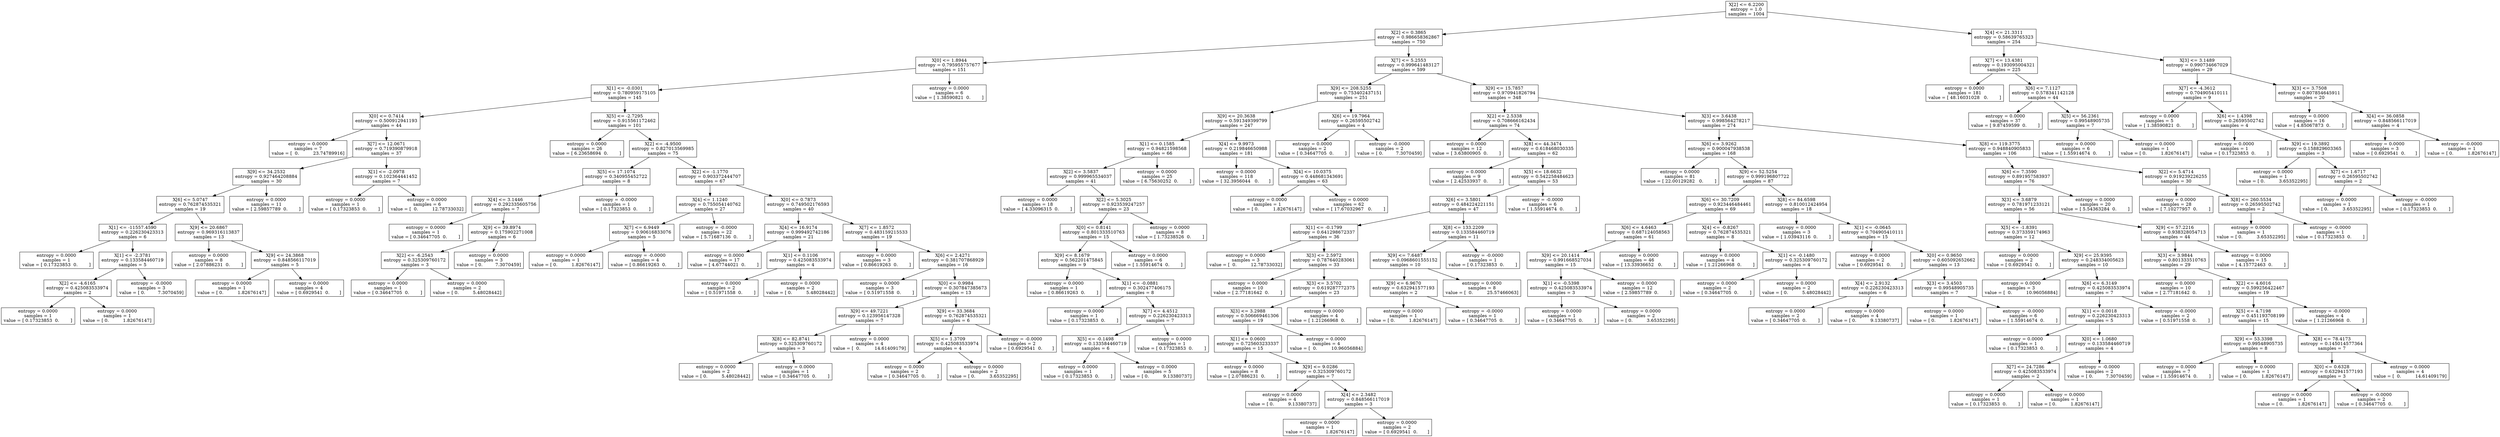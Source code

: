 digraph Tree {
0 [label="X[2] <= 6.2200\nentropy = 1.0\nsamples = 1004", shape="box"] ;
1 [label="X[2] <= 0.3865\nentropy = 0.986658362867\nsamples = 750", shape="box"] ;
0 -> 1 ;
2 [label="X[0] <= 1.8944\nentropy = 0.795955757677\nsamples = 151", shape="box"] ;
1 -> 2 ;
3 [label="X[1] <= -0.0301\nentropy = 0.780959175105\nsamples = 145", shape="box"] ;
2 -> 3 ;
4 [label="X[0] <= 0.7414\nentropy = 0.500912941193\nsamples = 44", shape="box"] ;
3 -> 4 ;
5 [label="entropy = 0.0000\nsamples = 7\nvalue = [  0.          23.74789916]", shape="box"] ;
4 -> 5 ;
6 [label="X[7] <= 12.0671\nentropy = 0.719390879918\nsamples = 37", shape="box"] ;
4 -> 6 ;
7 [label="X[9] <= 34.2532\nentropy = 0.927464208884\nsamples = 30", shape="box"] ;
6 -> 7 ;
8 [label="X[6] <= 5.0747\nentropy = 0.762874535321\nsamples = 19", shape="box"] ;
7 -> 8 ;
9 [label="X[1] <= -11557.4590\nentropy = 0.226230423313\nsamples = 6", shape="box"] ;
8 -> 9 ;
10 [label="entropy = 0.0000\nsamples = 1\nvalue = [ 0.17323853  0.        ]", shape="box"] ;
9 -> 10 ;
11 [label="X[1] <= -2.3781\nentropy = 0.133584460719\nsamples = 5", shape="box"] ;
9 -> 11 ;
12 [label="X[2] <= -4.6165\nentropy = 0.425083533974\nsamples = 2", shape="box"] ;
11 -> 12 ;
13 [label="entropy = 0.0000\nsamples = 1\nvalue = [ 0.17323853  0.        ]", shape="box"] ;
12 -> 13 ;
14 [label="entropy = 0.0000\nsamples = 1\nvalue = [ 0.          1.82676147]", shape="box"] ;
12 -> 14 ;
15 [label="entropy = -0.0000\nsamples = 3\nvalue = [ 0.         7.3070459]", shape="box"] ;
11 -> 15 ;
16 [label="X[9] <= 20.6867\nentropy = 0.969316113837\nsamples = 13", shape="box"] ;
8 -> 16 ;
17 [label="entropy = 0.0000\nsamples = 8\nvalue = [ 2.07886231  0.        ]", shape="box"] ;
16 -> 17 ;
18 [label="X[9] <= 24.3868\nentropy = 0.848566117019\nsamples = 5", shape="box"] ;
16 -> 18 ;
19 [label="entropy = 0.0000\nsamples = 1\nvalue = [ 0.          1.82676147]", shape="box"] ;
18 -> 19 ;
20 [label="entropy = 0.0000\nsamples = 4\nvalue = [ 0.6929541  0.       ]", shape="box"] ;
18 -> 20 ;
21 [label="entropy = 0.0000\nsamples = 11\nvalue = [ 2.59857789  0.        ]", shape="box"] ;
7 -> 21 ;
22 [label="X[1] <= -2.0978\nentropy = 0.102364441452\nsamples = 7", shape="box"] ;
6 -> 22 ;
23 [label="entropy = 0.0000\nsamples = 1\nvalue = [ 0.17323853  0.        ]", shape="box"] ;
22 -> 23 ;
24 [label="entropy = 0.0000\nsamples = 6\nvalue = [  0.          12.78733032]", shape="box"] ;
22 -> 24 ;
25 [label="X[5] <= -2.7295\nentropy = 0.915561172462\nsamples = 101", shape="box"] ;
3 -> 25 ;
26 [label="entropy = 0.0000\nsamples = 26\nvalue = [ 6.23658694  0.        ]", shape="box"] ;
25 -> 26 ;
27 [label="X[2] <= -4.9500\nentropy = 0.827013569985\nsamples = 75", shape="box"] ;
25 -> 27 ;
28 [label="X[5] <= 17.1074\nentropy = 0.340955452722\nsamples = 8", shape="box"] ;
27 -> 28 ;
29 [label="X[4] <= 3.1446\nentropy = 0.292335605756\nsamples = 7", shape="box"] ;
28 -> 29 ;
30 [label="entropy = 0.0000\nsamples = 1\nvalue = [ 0.34647705  0.        ]", shape="box"] ;
29 -> 30 ;
31 [label="X[9] <= 39.8974\nentropy = 0.175902271008\nsamples = 6", shape="box"] ;
29 -> 31 ;
32 [label="X[2] <= -6.2543\nentropy = 0.325309760172\nsamples = 3", shape="box"] ;
31 -> 32 ;
33 [label="entropy = 0.0000\nsamples = 1\nvalue = [ 0.34647705  0.        ]", shape="box"] ;
32 -> 33 ;
34 [label="entropy = 0.0000\nsamples = 2\nvalue = [ 0.          5.48028442]", shape="box"] ;
32 -> 34 ;
35 [label="entropy = 0.0000\nsamples = 3\nvalue = [ 0.         7.3070459]", shape="box"] ;
31 -> 35 ;
36 [label="entropy = -0.0000\nsamples = 1\nvalue = [ 0.17323853  0.        ]", shape="box"] ;
28 -> 36 ;
37 [label="X[2] <= -1.1770\nentropy = 0.903372444707\nsamples = 67", shape="box"] ;
27 -> 37 ;
38 [label="X[4] <= 1.1240\nentropy = 0.755054140762\nsamples = 27", shape="box"] ;
37 -> 38 ;
39 [label="X[7] <= 6.9449\nentropy = 0.90616833076\nsamples = 5", shape="box"] ;
38 -> 39 ;
40 [label="entropy = 0.0000\nsamples = 1\nvalue = [ 0.          1.82676147]", shape="box"] ;
39 -> 40 ;
41 [label="entropy = -0.0000\nsamples = 4\nvalue = [ 0.86619263  0.        ]", shape="box"] ;
39 -> 41 ;
42 [label="entropy = -0.0000\nsamples = 22\nvalue = [ 5.71687136  0.        ]", shape="box"] ;
38 -> 42 ;
43 [label="X[0] <= 0.7873\nentropy = 0.749502176593\nsamples = 40", shape="box"] ;
37 -> 43 ;
44 [label="X[4] <= 16.9174\nentropy = 0.999492742186\nsamples = 21", shape="box"] ;
43 -> 44 ;
45 [label="entropy = 0.0000\nsamples = 17\nvalue = [ 4.67744021  0.        ]", shape="box"] ;
44 -> 45 ;
46 [label="X[1] <= 0.1106\nentropy = 0.425083533974\nsamples = 4", shape="box"] ;
44 -> 46 ;
47 [label="entropy = 0.0000\nsamples = 2\nvalue = [ 0.51971558  0.        ]", shape="box"] ;
46 -> 47 ;
48 [label="entropy = 0.0000\nsamples = 2\nvalue = [ 0.          5.48028442]", shape="box"] ;
46 -> 48 ;
49 [label="X[7] <= 1.8572\nentropy = 0.483159215533\nsamples = 19", shape="box"] ;
43 -> 49 ;
50 [label="entropy = 0.0000\nsamples = 3\nvalue = [ 0.86619263  0.        ]", shape="box"] ;
49 -> 50 ;
51 [label="X[6] <= 2.4271\nentropy = 0.381707868929\nsamples = 16", shape="box"] ;
49 -> 51 ;
52 [label="entropy = 0.0000\nsamples = 3\nvalue = [ 0.51971558  0.        ]", shape="box"] ;
51 -> 52 ;
53 [label="X[0] <= 0.9984\nentropy = 0.307847385673\nsamples = 13", shape="box"] ;
51 -> 53 ;
54 [label="X[9] <= 49.7221\nentropy = 0.123956147328\nsamples = 7", shape="box"] ;
53 -> 54 ;
55 [label="X[8] <= 82.8741\nentropy = 0.325309760172\nsamples = 3", shape="box"] ;
54 -> 55 ;
56 [label="entropy = 0.0000\nsamples = 2\nvalue = [ 0.          5.48028442]", shape="box"] ;
55 -> 56 ;
57 [label="entropy = 0.0000\nsamples = 1\nvalue = [ 0.34647705  0.        ]", shape="box"] ;
55 -> 57 ;
58 [label="entropy = 0.0000\nsamples = 4\nvalue = [  0.          14.61409179]", shape="box"] ;
54 -> 58 ;
59 [label="X[9] <= 33.3684\nentropy = 0.762874535321\nsamples = 6", shape="box"] ;
53 -> 59 ;
60 [label="X[5] <= 1.3709\nentropy = 0.425083533974\nsamples = 4", shape="box"] ;
59 -> 60 ;
61 [label="entropy = 0.0000\nsamples = 2\nvalue = [ 0.34647705  0.        ]", shape="box"] ;
60 -> 61 ;
62 [label="entropy = 0.0000\nsamples = 2\nvalue = [ 0.          3.65352295]", shape="box"] ;
60 -> 62 ;
63 [label="entropy = -0.0000\nsamples = 2\nvalue = [ 0.6929541  0.       ]", shape="box"] ;
59 -> 63 ;
64 [label="entropy = 0.0000\nsamples = 6\nvalue = [ 1.38590821  0.        ]", shape="box"] ;
2 -> 64 ;
65 [label="X[7] <= 5.2553\nentropy = 0.999641483127\nsamples = 599", shape="box"] ;
1 -> 65 ;
66 [label="X[9] <= 208.5255\nentropy = 0.753402437151\nsamples = 251", shape="box"] ;
65 -> 66 ;
67 [label="X[9] <= 20.3638\nentropy = 0.591349399799\nsamples = 247", shape="box"] ;
66 -> 67 ;
68 [label="X[1] <= 0.1585\nentropy = 0.94821598568\nsamples = 66", shape="box"] ;
67 -> 68 ;
69 [label="X[2] <= 3.5837\nentropy = 0.999965534037\nsamples = 41", shape="box"] ;
68 -> 69 ;
70 [label="entropy = 0.0000\nsamples = 18\nvalue = [ 4.33096315  0.        ]", shape="box"] ;
69 -> 70 ;
71 [label="X[2] <= 5.3025\nentropy = 0.923539247257\nsamples = 23", shape="box"] ;
69 -> 71 ;
72 [label="X[0] <= 0.8141\nentropy = 0.801333510763\nsamples = 15", shape="box"] ;
71 -> 72 ;
73 [label="X[9] <= 8.1679\nentropy = 0.562201475845\nsamples = 9", shape="box"] ;
72 -> 73 ;
74 [label="entropy = 0.0000\nsamples = 1\nvalue = [ 0.86619263  0.        ]", shape="box"] ;
73 -> 74 ;
75 [label="X[1] <= -0.0881\nentropy = 0.302477406175\nsamples = 8", shape="box"] ;
73 -> 75 ;
76 [label="entropy = 0.0000\nsamples = 1\nvalue = [ 0.17323853  0.        ]", shape="box"] ;
75 -> 76 ;
77 [label="X[7] <= 4.4512\nentropy = 0.226230423313\nsamples = 7", shape="box"] ;
75 -> 77 ;
78 [label="X[5] <= -0.1498\nentropy = 0.133584460719\nsamples = 6", shape="box"] ;
77 -> 78 ;
79 [label="entropy = 0.0000\nsamples = 1\nvalue = [ 0.17323853  0.        ]", shape="box"] ;
78 -> 79 ;
80 [label="entropy = 0.0000\nsamples = 5\nvalue = [ 0.          9.13380737]", shape="box"] ;
78 -> 80 ;
81 [label="entropy = 0.0000\nsamples = 1\nvalue = [ 0.17323853  0.        ]", shape="box"] ;
77 -> 81 ;
82 [label="entropy = 0.0000\nsamples = 6\nvalue = [ 1.55914674  0.        ]", shape="box"] ;
72 -> 82 ;
83 [label="entropy = 0.0000\nsamples = 8\nvalue = [ 1.73238526  0.        ]", shape="box"] ;
71 -> 83 ;
84 [label="entropy = 0.0000\nsamples = 25\nvalue = [ 6.75630252  0.        ]", shape="box"] ;
68 -> 84 ;
85 [label="X[4] <= 9.9973\nentropy = 0.219846650988\nsamples = 181", shape="box"] ;
67 -> 85 ;
86 [label="entropy = 0.0000\nsamples = 118\nvalue = [ 32.3956044   0.       ]", shape="box"] ;
85 -> 86 ;
87 [label="X[4] <= 10.0375\nentropy = 0.448681343691\nsamples = 63", shape="box"] ;
85 -> 87 ;
88 [label="entropy = 0.0000\nsamples = 1\nvalue = [ 0.          1.82676147]", shape="box"] ;
87 -> 88 ;
89 [label="entropy = 0.0000\nsamples = 62\nvalue = [ 17.67032967   0.        ]", shape="box"] ;
87 -> 89 ;
90 [label="X[6] <= 19.7964\nentropy = 0.26595502742\nsamples = 4", shape="box"] ;
66 -> 90 ;
91 [label="entropy = 0.0000\nsamples = 2\nvalue = [ 0.34647705  0.        ]", shape="box"] ;
90 -> 91 ;
92 [label="entropy = -0.0000\nsamples = 2\nvalue = [ 0.         7.3070459]", shape="box"] ;
90 -> 92 ;
93 [label="X[9] <= 15.7857\nentropy = 0.970941826794\nsamples = 348", shape="box"] ;
65 -> 93 ;
94 [label="X[2] <= 2.5338\nentropy = 0.708666162434\nsamples = 74", shape="box"] ;
93 -> 94 ;
95 [label="entropy = 0.0000\nsamples = 12\nvalue = [ 3.63800905  0.        ]", shape="box"] ;
94 -> 95 ;
96 [label="X[8] <= 44.3474\nentropy = 0.618468030335\nsamples = 62", shape="box"] ;
94 -> 96 ;
97 [label="entropy = 0.0000\nsamples = 9\nvalue = [ 2.42533937  0.        ]", shape="box"] ;
96 -> 97 ;
98 [label="X[5] <= 18.6632\nentropy = 0.542258484623\nsamples = 53", shape="box"] ;
96 -> 98 ;
99 [label="X[6] <= 3.5801\nentropy = 0.484224221151\nsamples = 47", shape="box"] ;
98 -> 99 ;
100 [label="X[1] <= -0.1799\nentropy = 0.641298672337\nsamples = 36", shape="box"] ;
99 -> 100 ;
101 [label="entropy = 0.0000\nsamples = 3\nvalue = [  0.          12.78733032]", shape="box"] ;
100 -> 101 ;
102 [label="X[3] <= 2.5972\nentropy = 0.787640283061\nsamples = 33", shape="box"] ;
100 -> 102 ;
103 [label="entropy = 0.0000\nsamples = 10\nvalue = [ 2.77181642  0.        ]", shape="box"] ;
102 -> 103 ;
104 [label="X[3] <= 3.5702\nentropy = 0.619287772375\nsamples = 23", shape="box"] ;
102 -> 104 ;
105 [label="X[3] <= 3.2988\nentropy = 0.506669461306\nsamples = 19", shape="box"] ;
104 -> 105 ;
106 [label="X[1] <= 0.0600\nentropy = 0.725603233337\nsamples = 15", shape="box"] ;
105 -> 106 ;
107 [label="entropy = 0.0000\nsamples = 8\nvalue = [ 2.07886231  0.        ]", shape="box"] ;
106 -> 107 ;
108 [label="X[9] <= 9.0286\nentropy = 0.325309760172\nsamples = 7", shape="box"] ;
106 -> 108 ;
109 [label="entropy = 0.0000\nsamples = 4\nvalue = [ 0.          9.13380737]", shape="box"] ;
108 -> 109 ;
110 [label="X[4] <= 2.3482\nentropy = 0.848566117019\nsamples = 3", shape="box"] ;
108 -> 110 ;
111 [label="entropy = 0.0000\nsamples = 1\nvalue = [ 0.          1.82676147]", shape="box"] ;
110 -> 111 ;
112 [label="entropy = 0.0000\nsamples = 2\nvalue = [ 0.6929541  0.       ]", shape="box"] ;
110 -> 112 ;
113 [label="entropy = 0.0000\nsamples = 4\nvalue = [  0.          10.96056884]", shape="box"] ;
105 -> 113 ;
114 [label="entropy = 0.0000\nsamples = 4\nvalue = [ 1.21266968  0.        ]", shape="box"] ;
104 -> 114 ;
115 [label="X[8] <= 133.2209\nentropy = 0.133584460719\nsamples = 11", shape="box"] ;
99 -> 115 ;
116 [label="X[9] <= 7.6487\nentropy = 0.0968601555152\nsamples = 10", shape="box"] ;
115 -> 116 ;
117 [label="X[9] <= 6.9670\nentropy = 0.632941577193\nsamples = 2", shape="box"] ;
116 -> 117 ;
118 [label="entropy = 0.0000\nsamples = 1\nvalue = [ 0.          1.82676147]", shape="box"] ;
117 -> 118 ;
119 [label="entropy = -0.0000\nsamples = 1\nvalue = [ 0.34647705  0.        ]", shape="box"] ;
117 -> 119 ;
120 [label="entropy = 0.0000\nsamples = 8\nvalue = [  0.          25.57466063]", shape="box"] ;
116 -> 120 ;
121 [label="entropy = -0.0000\nsamples = 1\nvalue = [ 0.17323853  0.        ]", shape="box"] ;
115 -> 121 ;
122 [label="entropy = -0.0000\nsamples = 6\nvalue = [ 1.55914674  0.        ]", shape="box"] ;
98 -> 122 ;
123 [label="X[3] <= 3.6438\nentropy = 0.998564278217\nsamples = 274", shape="box"] ;
93 -> 123 ;
124 [label="X[6] <= 3.9262\nentropy = 0.900047938538\nsamples = 168", shape="box"] ;
123 -> 124 ;
125 [label="entropy = 0.0000\nsamples = 81\nvalue = [ 22.00129282   0.        ]", shape="box"] ;
124 -> 125 ;
126 [label="X[9] <= 52.5254\nentropy = 0.999196807722\nsamples = 87", shape="box"] ;
124 -> 126 ;
127 [label="X[6] <= 30.7209\nentropy = 0.923446484461\nsamples = 69", shape="box"] ;
126 -> 127 ;
128 [label="X[6] <= 4.6463\nentropy = 0.687124058563\nsamples = 61", shape="box"] ;
127 -> 128 ;
129 [label="X[9] <= 20.1414\nentropy = 0.991668527034\nsamples = 15", shape="box"] ;
128 -> 129 ;
130 [label="X[1] <= -0.5398\nentropy = 0.425083533974\nsamples = 3", shape="box"] ;
129 -> 130 ;
131 [label="entropy = 0.0000\nsamples = 1\nvalue = [ 0.34647705  0.        ]", shape="box"] ;
130 -> 131 ;
132 [label="entropy = 0.0000\nsamples = 2\nvalue = [ 0.          3.65352295]", shape="box"] ;
130 -> 132 ;
133 [label="entropy = 0.0000\nsamples = 12\nvalue = [ 2.59857789  0.        ]", shape="box"] ;
129 -> 133 ;
134 [label="entropy = 0.0000\nsamples = 46\nvalue = [ 13.33936652   0.        ]", shape="box"] ;
128 -> 134 ;
135 [label="X[4] <= -0.8267\nentropy = 0.762874535321\nsamples = 8", shape="box"] ;
127 -> 135 ;
136 [label="entropy = 0.0000\nsamples = 4\nvalue = [ 1.21266968  0.        ]", shape="box"] ;
135 -> 136 ;
137 [label="X[1] <= -0.1480\nentropy = 0.325309760172\nsamples = 4", shape="box"] ;
135 -> 137 ;
138 [label="entropy = 0.0000\nsamples = 2\nvalue = [ 0.34647705  0.        ]", shape="box"] ;
137 -> 138 ;
139 [label="entropy = 0.0000\nsamples = 2\nvalue = [ 0.          5.48028442]", shape="box"] ;
137 -> 139 ;
140 [label="X[8] <= 84.6598\nentropy = 0.810012424954\nsamples = 18", shape="box"] ;
126 -> 140 ;
141 [label="entropy = 0.0000\nsamples = 3\nvalue = [ 1.03943116  0.        ]", shape="box"] ;
140 -> 141 ;
142 [label="X[1] <= -0.0645\nentropy = 0.704905410111\nsamples = 15", shape="box"] ;
140 -> 142 ;
143 [label="entropy = 0.0000\nsamples = 2\nvalue = [ 0.6929541  0.       ]", shape="box"] ;
142 -> 143 ;
144 [label="X[0] <= 0.9650\nentropy = 0.605092652662\nsamples = 13", shape="box"] ;
142 -> 144 ;
145 [label="X[4] <= 2.9132\nentropy = 0.226230423313\nsamples = 6", shape="box"] ;
144 -> 145 ;
146 [label="entropy = 0.0000\nsamples = 2\nvalue = [ 0.34647705  0.        ]", shape="box"] ;
145 -> 146 ;
147 [label="entropy = 0.0000\nsamples = 4\nvalue = [ 0.          9.13380737]", shape="box"] ;
145 -> 147 ;
148 [label="X[3] <= 3.4503\nentropy = 0.99548905735\nsamples = 7", shape="box"] ;
144 -> 148 ;
149 [label="entropy = 0.0000\nsamples = 1\nvalue = [ 0.          1.82676147]", shape="box"] ;
148 -> 149 ;
150 [label="entropy = -0.0000\nsamples = 6\nvalue = [ 1.55914674  0.        ]", shape="box"] ;
148 -> 150 ;
151 [label="X[8] <= 119.3775\nentropy = 0.948840905833\nsamples = 106", shape="box"] ;
123 -> 151 ;
152 [label="X[6] <= 7.3590\nentropy = 0.891957583937\nsamples = 76", shape="box"] ;
151 -> 152 ;
153 [label="X[3] <= 3.6879\nentropy = 0.781971233121\nsamples = 56", shape="box"] ;
152 -> 153 ;
154 [label="X[5] <= -1.8391\nentropy = 0.373359174963\nsamples = 12", shape="box"] ;
153 -> 154 ;
155 [label="entropy = 0.0000\nsamples = 2\nvalue = [ 0.6929541  0.       ]", shape="box"] ;
154 -> 155 ;
156 [label="X[9] <= 25.9395\nentropy = 0.248334005623\nsamples = 10", shape="box"] ;
154 -> 156 ;
157 [label="entropy = 0.0000\nsamples = 3\nvalue = [  0.          10.96056884]", shape="box"] ;
156 -> 157 ;
158 [label="X[6] <= 6.3149\nentropy = 0.425083533974\nsamples = 7", shape="box"] ;
156 -> 158 ;
159 [label="X[1] <= 0.0018\nentropy = 0.226230423313\nsamples = 5", shape="box"] ;
158 -> 159 ;
160 [label="entropy = 0.0000\nsamples = 1\nvalue = [ 0.17323853  0.        ]", shape="box"] ;
159 -> 160 ;
161 [label="X[0] <= 1.0680\nentropy = 0.133584460719\nsamples = 4", shape="box"] ;
159 -> 161 ;
162 [label="X[7] <= 24.7286\nentropy = 0.425083533974\nsamples = 2", shape="box"] ;
161 -> 162 ;
163 [label="entropy = 0.0000\nsamples = 1\nvalue = [ 0.17323853  0.        ]", shape="box"] ;
162 -> 163 ;
164 [label="entropy = 0.0000\nsamples = 1\nvalue = [ 0.          1.82676147]", shape="box"] ;
162 -> 164 ;
165 [label="entropy = -0.0000\nsamples = 2\nvalue = [ 0.         7.3070459]", shape="box"] ;
161 -> 165 ;
166 [label="entropy = -0.0000\nsamples = 2\nvalue = [ 0.51971558  0.        ]", shape="box"] ;
158 -> 166 ;
167 [label="X[9] <= 57.2216\nentropy = 0.938328054713\nsamples = 44", shape="box"] ;
153 -> 167 ;
168 [label="X[3] <= 3.9844\nentropy = 0.801333510763\nsamples = 29", shape="box"] ;
167 -> 168 ;
169 [label="entropy = 0.0000\nsamples = 10\nvalue = [ 2.77181642  0.        ]", shape="box"] ;
168 -> 169 ;
170 [label="X[2] <= 4.6016\nentropy = 0.599256422467\nsamples = 19", shape="box"] ;
168 -> 170 ;
171 [label="X[5] <= 4.7198\nentropy = 0.451193708199\nsamples = 15", shape="box"] ;
170 -> 171 ;
172 [label="X[9] <= 53.3398\nentropy = 0.99548905735\nsamples = 8", shape="box"] ;
171 -> 172 ;
173 [label="entropy = 0.0000\nsamples = 7\nvalue = [ 1.55914674  0.        ]", shape="box"] ;
172 -> 173 ;
174 [label="entropy = 0.0000\nsamples = 1\nvalue = [ 0.          1.82676147]", shape="box"] ;
172 -> 174 ;
175 [label="X[8] <= 78.4173\nentropy = 0.145014577364\nsamples = 7", shape="box"] ;
171 -> 175 ;
176 [label="X[0] <= 0.6328\nentropy = 0.632941577193\nsamples = 3", shape="box"] ;
175 -> 176 ;
177 [label="entropy = 0.0000\nsamples = 1\nvalue = [ 0.          1.82676147]", shape="box"] ;
176 -> 177 ;
178 [label="entropy = -0.0000\nsamples = 2\nvalue = [ 0.34647705  0.        ]", shape="box"] ;
176 -> 178 ;
179 [label="entropy = 0.0000\nsamples = 4\nvalue = [  0.          14.61409179]", shape="box"] ;
175 -> 179 ;
180 [label="entropy = -0.0000\nsamples = 4\nvalue = [ 1.21266968  0.        ]", shape="box"] ;
170 -> 180 ;
181 [label="entropy = 0.0000\nsamples = 15\nvalue = [ 4.15772463  0.        ]", shape="box"] ;
167 -> 181 ;
182 [label="entropy = 0.0000\nsamples = 20\nvalue = [ 5.54363284  0.        ]", shape="box"] ;
152 -> 182 ;
183 [label="X[2] <= 5.4714\nentropy = 0.919239226255\nsamples = 30", shape="box"] ;
151 -> 183 ;
184 [label="entropy = 0.0000\nsamples = 28\nvalue = [ 7.10277957  0.        ]", shape="box"] ;
183 -> 184 ;
185 [label="X[8] <= 260.5534\nentropy = 0.26595502742\nsamples = 2", shape="box"] ;
183 -> 185 ;
186 [label="entropy = 0.0000\nsamples = 1\nvalue = [ 0.          3.65352295]", shape="box"] ;
185 -> 186 ;
187 [label="entropy = -0.0000\nsamples = 1\nvalue = [ 0.17323853  0.        ]", shape="box"] ;
185 -> 187 ;
188 [label="X[4] <= 21.3311\nentropy = 0.58639765323\nsamples = 254", shape="box"] ;
0 -> 188 ;
189 [label="X[7] <= 13.4381\nentropy = 0.193095004321\nsamples = 225", shape="box"] ;
188 -> 189 ;
190 [label="entropy = 0.0000\nsamples = 181\nvalue = [ 48.16031028   0.        ]", shape="box"] ;
189 -> 190 ;
191 [label="X[6] <= 7.1127\nentropy = 0.578341142128\nsamples = 44", shape="box"] ;
189 -> 191 ;
192 [label="entropy = 0.0000\nsamples = 37\nvalue = [ 9.87459599  0.        ]", shape="box"] ;
191 -> 192 ;
193 [label="X[5] <= 56.2361\nentropy = 0.99548905735\nsamples = 7", shape="box"] ;
191 -> 193 ;
194 [label="entropy = 0.0000\nsamples = 6\nvalue = [ 1.55914674  0.        ]", shape="box"] ;
193 -> 194 ;
195 [label="entropy = 0.0000\nsamples = 1\nvalue = [ 0.          1.82676147]", shape="box"] ;
193 -> 195 ;
196 [label="X[3] <= 3.1489\nentropy = 0.990734667029\nsamples = 29", shape="box"] ;
188 -> 196 ;
197 [label="X[7] <= -4.3612\nentropy = 0.704905410111\nsamples = 9", shape="box"] ;
196 -> 197 ;
198 [label="entropy = 0.0000\nsamples = 5\nvalue = [ 1.38590821  0.        ]", shape="box"] ;
197 -> 198 ;
199 [label="X[6] <= 1.4398\nentropy = 0.26595502742\nsamples = 4", shape="box"] ;
197 -> 199 ;
200 [label="entropy = 0.0000\nsamples = 1\nvalue = [ 0.17323853  0.        ]", shape="box"] ;
199 -> 200 ;
201 [label="X[9] <= 19.3892\nentropy = 0.158829603365\nsamples = 3", shape="box"] ;
199 -> 201 ;
202 [label="entropy = 0.0000\nsamples = 1\nvalue = [ 0.          3.65352295]", shape="box"] ;
201 -> 202 ;
203 [label="X[7] <= 1.6717\nentropy = 0.26595502742\nsamples = 2", shape="box"] ;
201 -> 203 ;
204 [label="entropy = 0.0000\nsamples = 1\nvalue = [ 0.          3.65352295]", shape="box"] ;
203 -> 204 ;
205 [label="entropy = -0.0000\nsamples = 1\nvalue = [ 0.17323853  0.        ]", shape="box"] ;
203 -> 205 ;
206 [label="X[3] <= 3.7508\nentropy = 0.807854645911\nsamples = 20", shape="box"] ;
196 -> 206 ;
207 [label="entropy = 0.0000\nsamples = 16\nvalue = [ 4.85067873  0.        ]", shape="box"] ;
206 -> 207 ;
208 [label="X[4] <= 36.0858\nentropy = 0.848566117019\nsamples = 4", shape="box"] ;
206 -> 208 ;
209 [label="entropy = 0.0000\nsamples = 3\nvalue = [ 0.6929541  0.       ]", shape="box"] ;
208 -> 209 ;
210 [label="entropy = -0.0000\nsamples = 1\nvalue = [ 0.          1.82676147]", shape="box"] ;
208 -> 210 ;
}